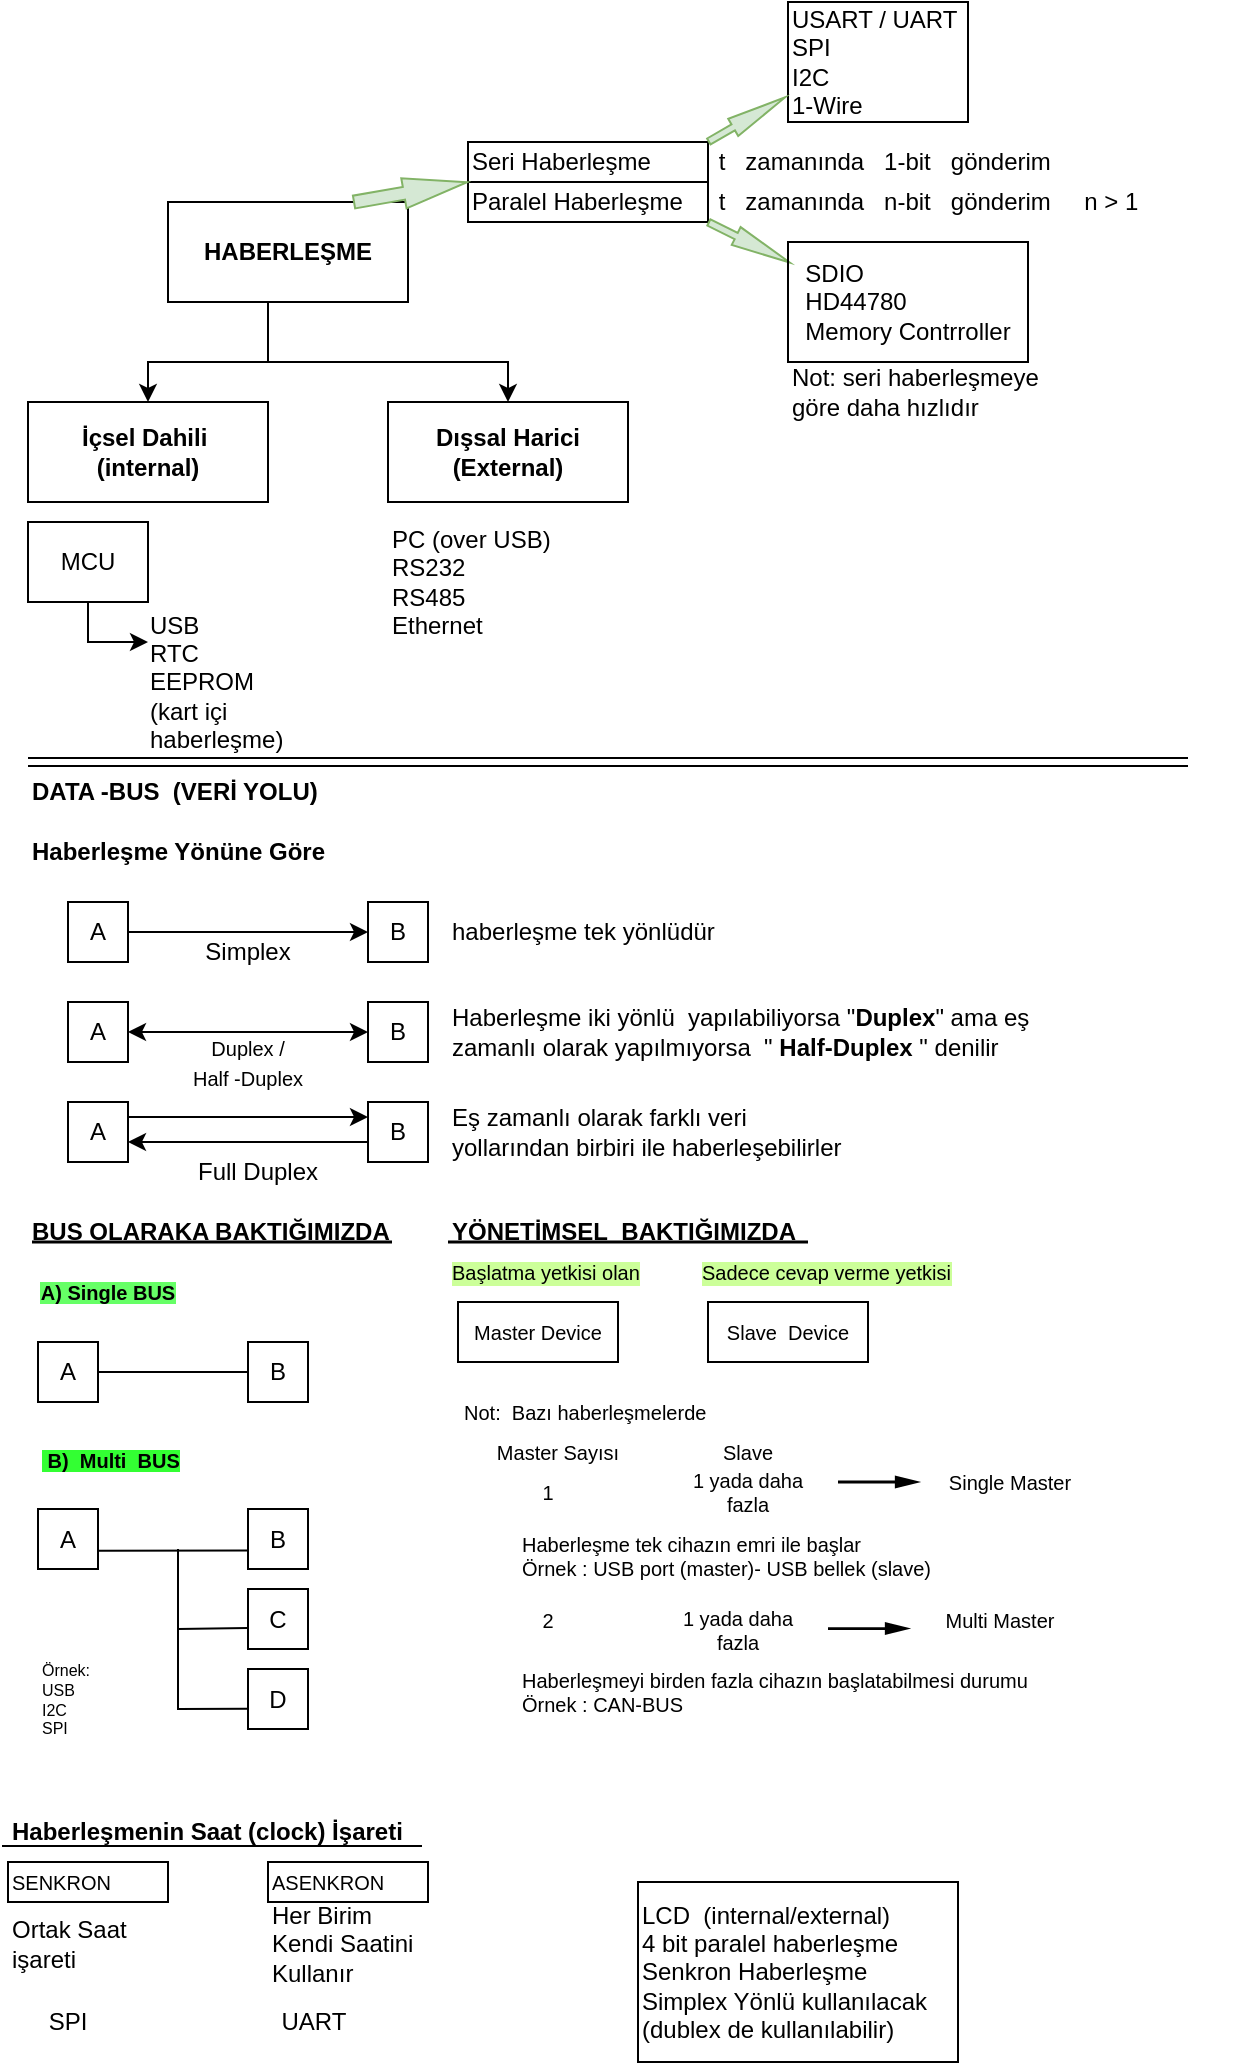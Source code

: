 <mxfile version="17.4.2" type="device"><diagram id="YUellly87HJY7XcaUQG3" name="Sayfa -1"><mxGraphModel dx="1102" dy="888" grid="1" gridSize="10" guides="1" tooltips="1" connect="1" arrows="1" fold="1" page="1" pageScale="1" pageWidth="827" pageHeight="1169" math="0" shadow="0"><root><mxCell id="0"/><mxCell id="1" parent="0"/><mxCell id="zb79lUO9mcv1zYdpxKxS-4" style="edgeStyle=orthogonalEdgeStyle;rounded=0;orthogonalLoop=1;jettySize=auto;html=1;" parent="1" source="zb79lUO9mcv1zYdpxKxS-3" target="zb79lUO9mcv1zYdpxKxS-5" edge="1"><mxGeometry relative="1" as="geometry"><mxPoint x="80" y="220" as="targetPoint"/><Array as="points"><mxPoint x="140" y="190"/><mxPoint x="80" y="190"/></Array></mxGeometry></mxCell><mxCell id="zb79lUO9mcv1zYdpxKxS-10" style="edgeStyle=orthogonalEdgeStyle;rounded=0;orthogonalLoop=1;jettySize=auto;html=1;entryX=0.5;entryY=1;entryDx=0;entryDy=0;" parent="1" source="zb79lUO9mcv1zYdpxKxS-3" target="zb79lUO9mcv1zYdpxKxS-7" edge="1"><mxGeometry relative="1" as="geometry"><mxPoint x="320" y="220.0" as="targetPoint"/><Array as="points"><mxPoint x="140" y="190"/><mxPoint x="260" y="190"/></Array></mxGeometry></mxCell><mxCell id="zb79lUO9mcv1zYdpxKxS-3" value="&lt;b&gt;HABERLEŞME&lt;/b&gt;" style="rounded=0;whiteSpace=wrap;html=1;fillColor=none;" parent="1" vertex="1"><mxGeometry x="90" y="110" width="120" height="50" as="geometry"/></mxCell><mxCell id="zb79lUO9mcv1zYdpxKxS-5" value="&lt;b&gt;İçsel Dahili&amp;nbsp;&lt;br&gt;(internal)&lt;/b&gt;" style="rounded=0;whiteSpace=wrap;html=1;fillColor=none;" parent="1" vertex="1"><mxGeometry x="20" y="210" width="120" height="50" as="geometry"/></mxCell><mxCell id="zb79lUO9mcv1zYdpxKxS-7" value="&lt;b&gt;Dışsal Harici&lt;br&gt;(External)&lt;/b&gt;" style="rounded=0;whiteSpace=wrap;html=1;fillColor=none;direction=west;" parent="1" vertex="1"><mxGeometry x="200" y="210" width="120" height="50" as="geometry"/></mxCell><mxCell id="zb79lUO9mcv1zYdpxKxS-15" style="edgeStyle=orthogonalEdgeStyle;rounded=0;orthogonalLoop=1;jettySize=auto;html=1;" parent="1" source="zb79lUO9mcv1zYdpxKxS-12" edge="1"><mxGeometry relative="1" as="geometry"><mxPoint x="80" y="330" as="targetPoint"/><Array as="points"><mxPoint x="50" y="330"/><mxPoint x="80" y="330"/></Array></mxGeometry></mxCell><mxCell id="zb79lUO9mcv1zYdpxKxS-12" value="MCU" style="rounded=0;whiteSpace=wrap;html=1;fillColor=none;" parent="1" vertex="1"><mxGeometry x="20" y="270" width="60" height="40" as="geometry"/></mxCell><mxCell id="zb79lUO9mcv1zYdpxKxS-17" value="&lt;div style=&quot;text-align: left&quot;&gt;&lt;span&gt;USB&lt;/span&gt;&lt;/div&gt;&lt;div style=&quot;text-align: left&quot;&gt;&lt;span&gt;RTC&lt;/span&gt;&lt;/div&gt;&lt;div style=&quot;text-align: left&quot;&gt;&lt;span&gt;EEPROM&lt;br&gt;(kart içi haberleşme)&lt;/span&gt;&lt;/div&gt;" style="text;html=1;strokeColor=none;fillColor=none;align=center;verticalAlign=middle;whiteSpace=wrap;rounded=0;" parent="1" vertex="1"><mxGeometry x="80" y="300" width="80" height="100" as="geometry"/></mxCell><mxCell id="zb79lUO9mcv1zYdpxKxS-19" value="PC (over USB)&lt;br&gt;RS232&lt;br&gt;RS485&lt;br&gt;Ethernet&lt;br&gt;" style="text;html=1;strokeColor=none;fillColor=none;align=left;verticalAlign=middle;whiteSpace=wrap;rounded=0;" parent="1" vertex="1"><mxGeometry x="200" y="250" width="90" height="100" as="geometry"/></mxCell><mxCell id="zb79lUO9mcv1zYdpxKxS-20" value="&lt;b&gt;Haberleşme Yönüne Göre&lt;/b&gt;" style="text;html=1;strokeColor=none;fillColor=none;align=left;verticalAlign=middle;whiteSpace=wrap;rounded=0;" parent="1" vertex="1"><mxGeometry x="20" y="420" width="180" height="30" as="geometry"/></mxCell><mxCell id="zb79lUO9mcv1zYdpxKxS-21" value="" style="shape=link;html=1;rounded=0;" parent="1" edge="1"><mxGeometry width="100" relative="1" as="geometry"><mxPoint x="20" y="390" as="sourcePoint"/><mxPoint x="600" y="390" as="targetPoint"/></mxGeometry></mxCell><mxCell id="zb79lUO9mcv1zYdpxKxS-23" value="Seri Haberleşme" style="rounded=0;whiteSpace=wrap;html=1;fillColor=none;align=left;" parent="1" vertex="1"><mxGeometry x="240" y="80" width="120" height="20" as="geometry"/></mxCell><mxCell id="zb79lUO9mcv1zYdpxKxS-24" value="Paralel Haberleşme" style="rounded=0;whiteSpace=wrap;html=1;fillColor=none;align=left;" parent="1" vertex="1"><mxGeometry x="240" y="100" width="120" height="20" as="geometry"/></mxCell><mxCell id="zb79lUO9mcv1zYdpxKxS-25" value="" style="shape=flexArrow;endArrow=classic;html=1;rounded=0;fillColor=#d5e8d4;strokeColor=#82b366;width=6.471;endSize=10.344;endWidth=7.803;exitX=0.771;exitY=0.002;exitDx=0;exitDy=0;exitPerimeter=0;" parent="1" source="zb79lUO9mcv1zYdpxKxS-3" edge="1"><mxGeometry width="50" height="50" relative="1" as="geometry"><mxPoint x="180" y="110" as="sourcePoint"/><mxPoint x="240" y="100" as="targetPoint"/><Array as="points"/></mxGeometry></mxCell><mxCell id="zb79lUO9mcv1zYdpxKxS-26" value="&amp;nbsp;t&amp;nbsp; &amp;nbsp;zamanında&amp;nbsp; &amp;nbsp;1-bit&amp;nbsp; &amp;nbsp;gönderim" style="text;html=1;strokeColor=none;fillColor=none;align=left;verticalAlign=middle;whiteSpace=wrap;rounded=0;" parent="1" vertex="1"><mxGeometry x="360" y="80" width="180" height="20" as="geometry"/></mxCell><mxCell id="zb79lUO9mcv1zYdpxKxS-27" value="&amp;nbsp;t&amp;nbsp; &amp;nbsp;zamanında&amp;nbsp; &amp;nbsp;n-bit&amp;nbsp; &amp;nbsp;gönderim&amp;nbsp; &amp;nbsp; &amp;nbsp;n &amp;gt; 1&amp;nbsp;" style="text;html=1;strokeColor=none;fillColor=none;align=left;verticalAlign=middle;whiteSpace=wrap;rounded=0;" parent="1" vertex="1"><mxGeometry x="360" y="100" width="270" height="20" as="geometry"/></mxCell><mxCell id="zb79lUO9mcv1zYdpxKxS-29" value="&lt;span&gt;USART / UART&lt;/span&gt;&lt;br&gt;&lt;span&gt;SPI&lt;/span&gt;&lt;br&gt;&lt;span&gt;I2C&amp;nbsp;&lt;/span&gt;&lt;br&gt;&lt;span&gt;1-Wire&lt;/span&gt;" style="rounded=0;whiteSpace=wrap;html=1;fillColor=none;align=left;" parent="1" vertex="1"><mxGeometry x="400" y="10" width="90" height="60" as="geometry"/></mxCell><mxCell id="zb79lUO9mcv1zYdpxKxS-31" value="" style="shape=flexArrow;endArrow=classic;html=1;rounded=0;fillColor=#d5e8d4;strokeColor=#82b366;endWidth=5.488;endSize=9.633;width=3.462;entryX=-0.012;entryY=0.791;entryDx=0;entryDy=0;entryPerimeter=0;exitX=0;exitY=0;exitDx=0;exitDy=0;" parent="1" source="zb79lUO9mcv1zYdpxKxS-26" target="zb79lUO9mcv1zYdpxKxS-29" edge="1"><mxGeometry width="50" height="50" relative="1" as="geometry"><mxPoint x="303" y="75" as="sourcePoint"/><mxPoint x="363" y="60" as="targetPoint"/><Array as="points"/></mxGeometry></mxCell><mxCell id="zb79lUO9mcv1zYdpxKxS-32" value="" style="shape=flexArrow;endArrow=classic;html=1;rounded=0;fillColor=#d5e8d4;strokeColor=#82b366;endWidth=5.488;endSize=9.633;width=3.462;exitX=0;exitY=1;exitDx=0;exitDy=0;entryX=0.011;entryY=0.175;entryDx=0;entryDy=0;entryPerimeter=0;" parent="1" source="zb79lUO9mcv1zYdpxKxS-27" target="zb79lUO9mcv1zYdpxKxS-33" edge="1"><mxGeometry width="50" height="50" relative="1" as="geometry"><mxPoint x="360.0" y="120" as="sourcePoint"/><mxPoint x="410" y="150" as="targetPoint"/><Array as="points"/></mxGeometry></mxCell><mxCell id="zb79lUO9mcv1zYdpxKxS-33" value="&lt;div style=&quot;text-align: left&quot;&gt;&lt;span&gt;SDIO&lt;/span&gt;&lt;/div&gt;&lt;div style=&quot;text-align: left&quot;&gt;&lt;span&gt;HD44780&lt;/span&gt;&lt;/div&gt;&lt;div style=&quot;text-align: left&quot;&gt;&lt;span&gt;Memory Contrroller&lt;/span&gt;&lt;/div&gt;" style="rounded=0;whiteSpace=wrap;html=1;fillColor=none;" parent="1" vertex="1"><mxGeometry x="400" y="130" width="120" height="60" as="geometry"/></mxCell><mxCell id="zb79lUO9mcv1zYdpxKxS-38" style="edgeStyle=orthogonalEdgeStyle;rounded=0;orthogonalLoop=1;jettySize=auto;html=1;entryX=0;entryY=0.5;entryDx=0;entryDy=0;fillColor=default;" parent="1" source="zb79lUO9mcv1zYdpxKxS-36" target="zb79lUO9mcv1zYdpxKxS-37" edge="1"><mxGeometry relative="1" as="geometry"/></mxCell><mxCell id="zb79lUO9mcv1zYdpxKxS-36" value="A" style="rounded=0;whiteSpace=wrap;html=1;fillColor=none;" parent="1" vertex="1"><mxGeometry x="40" y="460" width="30" height="30" as="geometry"/></mxCell><mxCell id="zb79lUO9mcv1zYdpxKxS-37" value="B" style="rounded=0;whiteSpace=wrap;html=1;fillColor=none;" parent="1" vertex="1"><mxGeometry x="190" y="460" width="30" height="30" as="geometry"/></mxCell><mxCell id="zb79lUO9mcv1zYdpxKxS-40" value="A" style="rounded=0;whiteSpace=wrap;html=1;fillColor=none;" parent="1" vertex="1"><mxGeometry x="40" y="510" width="30" height="30" as="geometry"/></mxCell><mxCell id="zb79lUO9mcv1zYdpxKxS-41" value="B" style="rounded=0;whiteSpace=wrap;html=1;fillColor=none;" parent="1" vertex="1"><mxGeometry x="190" y="510" width="30" height="30" as="geometry"/></mxCell><mxCell id="zb79lUO9mcv1zYdpxKxS-42" value="" style="endArrow=classic;startArrow=classic;html=1;rounded=0;fillColor=default;exitX=1;exitY=0.5;exitDx=0;exitDy=0;entryX=0;entryY=0.5;entryDx=0;entryDy=0;" parent="1" source="zb79lUO9mcv1zYdpxKxS-40" target="zb79lUO9mcv1zYdpxKxS-41" edge="1"><mxGeometry width="50" height="50" relative="1" as="geometry"><mxPoint x="130" y="490" as="sourcePoint"/><mxPoint x="180" y="440" as="targetPoint"/></mxGeometry></mxCell><mxCell id="zb79lUO9mcv1zYdpxKxS-44" value="A" style="rounded=0;whiteSpace=wrap;html=1;fillColor=none;" parent="1" vertex="1"><mxGeometry x="40" y="560" width="30" height="30" as="geometry"/></mxCell><mxCell id="zb79lUO9mcv1zYdpxKxS-45" value="B" style="rounded=0;whiteSpace=wrap;html=1;fillColor=none;" parent="1" vertex="1"><mxGeometry x="190" y="560" width="30" height="30" as="geometry"/></mxCell><mxCell id="zb79lUO9mcv1zYdpxKxS-46" value="" style="endArrow=classic;html=1;rounded=0;fillColor=default;exitX=1;exitY=0.25;exitDx=0;exitDy=0;entryX=0;entryY=0.25;entryDx=0;entryDy=0;" parent="1" source="zb79lUO9mcv1zYdpxKxS-44" target="zb79lUO9mcv1zYdpxKxS-45" edge="1"><mxGeometry width="50" height="50" relative="1" as="geometry"><mxPoint x="120" y="560" as="sourcePoint"/><mxPoint x="170" y="510" as="targetPoint"/></mxGeometry></mxCell><mxCell id="zb79lUO9mcv1zYdpxKxS-47" value="" style="endArrow=classic;html=1;rounded=0;fillColor=default;exitX=0;exitY=0.667;exitDx=0;exitDy=0;exitPerimeter=0;" parent="1" source="zb79lUO9mcv1zYdpxKxS-45" edge="1"><mxGeometry width="50" height="50" relative="1" as="geometry"><mxPoint x="120" y="560" as="sourcePoint"/><mxPoint x="70" y="580" as="targetPoint"/></mxGeometry></mxCell><mxCell id="zb79lUO9mcv1zYdpxKxS-48" value="Simplex" style="text;html=1;strokeColor=none;fillColor=none;align=center;verticalAlign=middle;whiteSpace=wrap;rounded=0;" parent="1" vertex="1"><mxGeometry x="100" y="470" width="60" height="30" as="geometry"/></mxCell><mxCell id="zb79lUO9mcv1zYdpxKxS-49" value="&lt;font style=&quot;font-size: 10px&quot;&gt;Duplex /&lt;br&gt;Half -Duplex&lt;/font&gt;" style="text;html=1;strokeColor=none;fillColor=none;align=center;verticalAlign=middle;whiteSpace=wrap;rounded=0;" parent="1" vertex="1"><mxGeometry x="90" y="525" width="80" height="30" as="geometry"/></mxCell><mxCell id="zb79lUO9mcv1zYdpxKxS-50" value="Full Duplex" style="text;html=1;strokeColor=none;fillColor=none;align=center;verticalAlign=middle;whiteSpace=wrap;rounded=0;" parent="1" vertex="1"><mxGeometry x="100" y="580" width="70" height="30" as="geometry"/></mxCell><mxCell id="zb79lUO9mcv1zYdpxKxS-51" value="Not: seri haberleşmeye göre daha hızlıdır" style="text;html=1;strokeColor=none;fillColor=none;align=left;verticalAlign=middle;whiteSpace=wrap;rounded=0;" parent="1" vertex="1"><mxGeometry x="400" y="190" width="130" height="30" as="geometry"/></mxCell><mxCell id="zb79lUO9mcv1zYdpxKxS-52" value="Eş zamanlı olarak farklı veri yollarından birbiri ile haberleşebilirler" style="text;html=1;strokeColor=none;fillColor=none;align=left;verticalAlign=middle;whiteSpace=wrap;rounded=0;" parent="1" vertex="1"><mxGeometry x="230" y="560" width="200" height="30" as="geometry"/></mxCell><mxCell id="zb79lUO9mcv1zYdpxKxS-53" value="&lt;b&gt;DATA -BUS&amp;nbsp; (VERİ YOLU)&lt;/b&gt;" style="text;html=1;strokeColor=none;fillColor=none;align=left;verticalAlign=middle;whiteSpace=wrap;rounded=0;" parent="1" vertex="1"><mxGeometry x="20" y="390" width="180" height="30" as="geometry"/></mxCell><mxCell id="zb79lUO9mcv1zYdpxKxS-54" value="Haberleşme iki yönlü&amp;nbsp; yapılabiliyorsa &quot;&lt;b&gt;Duplex&lt;/b&gt;&quot; ama eş zamanlı olarak yapılmıyorsa&amp;nbsp; &quot; &lt;b&gt;Half-Duplex&lt;/b&gt; &quot; denilir" style="text;html=1;strokeColor=none;fillColor=none;align=left;verticalAlign=middle;whiteSpace=wrap;rounded=0;" parent="1" vertex="1"><mxGeometry x="230" y="510" width="300" height="30" as="geometry"/></mxCell><mxCell id="zb79lUO9mcv1zYdpxKxS-55" value="haberleşme tek yönlüdür" style="text;html=1;strokeColor=none;fillColor=none;align=left;verticalAlign=middle;whiteSpace=wrap;rounded=0;" parent="1" vertex="1"><mxGeometry x="230" y="460" width="200" height="30" as="geometry"/></mxCell><mxCell id="zb79lUO9mcv1zYdpxKxS-56" value="&lt;b&gt;BUS OLARAKA BAKTIĞIMIZDA&lt;/b&gt;" style="text;html=1;strokeColor=none;fillColor=none;align=left;verticalAlign=middle;whiteSpace=wrap;rounded=0;" parent="1" vertex="1"><mxGeometry x="20" y="610" width="190" height="30" as="geometry"/></mxCell><mxCell id="zb79lUO9mcv1zYdpxKxS-58" value="" style="shape=link;html=1;rounded=0;fontSize=10;fillColor=default;width=-0.435;" parent="1" edge="1"><mxGeometry width="100" relative="1" as="geometry"><mxPoint x="22" y="630" as="sourcePoint"/><mxPoint x="202" y="630" as="targetPoint"/><Array as="points"><mxPoint x="112" y="630"/></Array></mxGeometry></mxCell><mxCell id="zb79lUO9mcv1zYdpxKxS-59" value="&lt;b style=&quot;background-color: rgb(102 , 255 , 102)&quot;&gt;A) Single BUS&lt;/b&gt;" style="text;html=1;strokeColor=none;fillColor=none;align=center;verticalAlign=middle;whiteSpace=wrap;rounded=0;fontSize=10;" parent="1" vertex="1"><mxGeometry x="20" y="640" width="80" height="30" as="geometry"/></mxCell><mxCell id="zb79lUO9mcv1zYdpxKxS-60" value="&lt;b style=&quot;background-color: rgb(51 , 255 , 51)&quot;&gt;&amp;nbsp;B)&amp;nbsp; Multi&amp;nbsp; BUS&lt;/b&gt;" style="text;html=1;strokeColor=none;fillColor=none;align=left;verticalAlign=middle;whiteSpace=wrap;rounded=0;fontSize=10;" parent="1" vertex="1"><mxGeometry x="25" y="723.5" width="85" height="30" as="geometry"/></mxCell><mxCell id="zb79lUO9mcv1zYdpxKxS-63" value="A" style="rounded=0;whiteSpace=wrap;html=1;fillColor=none;" parent="1" vertex="1"><mxGeometry x="25" y="680" width="30" height="30" as="geometry"/></mxCell><mxCell id="zb79lUO9mcv1zYdpxKxS-64" value="B" style="rounded=0;whiteSpace=wrap;html=1;fillColor=none;" parent="1" vertex="1"><mxGeometry x="130" y="680" width="30" height="30" as="geometry"/></mxCell><mxCell id="zb79lUO9mcv1zYdpxKxS-65" value="" style="endArrow=none;html=1;rounded=0;fontSize=10;fillColor=default;exitX=1;exitY=0.5;exitDx=0;exitDy=0;entryX=0;entryY=0.5;entryDx=0;entryDy=0;" parent="1" source="zb79lUO9mcv1zYdpxKxS-63" target="zb79lUO9mcv1zYdpxKxS-64" edge="1"><mxGeometry width="50" height="50" relative="1" as="geometry"><mxPoint x="180" y="750" as="sourcePoint"/><mxPoint x="110" y="695" as="targetPoint"/></mxGeometry></mxCell><mxCell id="zb79lUO9mcv1zYdpxKxS-71" value="A" style="rounded=0;whiteSpace=wrap;html=1;fillColor=none;" parent="1" vertex="1"><mxGeometry x="25" y="763.5" width="30" height="30" as="geometry"/></mxCell><mxCell id="zb79lUO9mcv1zYdpxKxS-72" value="B" style="rounded=0;whiteSpace=wrap;html=1;fillColor=none;" parent="1" vertex="1"><mxGeometry x="130" y="763.5" width="30" height="30" as="geometry"/></mxCell><mxCell id="zb79lUO9mcv1zYdpxKxS-75" value="C" style="rounded=0;whiteSpace=wrap;html=1;fillColor=none;" parent="1" vertex="1"><mxGeometry x="130" y="803.5" width="30" height="30" as="geometry"/></mxCell><mxCell id="zb79lUO9mcv1zYdpxKxS-81" value="D" style="rounded=0;whiteSpace=wrap;html=1;fillColor=none;" parent="1" vertex="1"><mxGeometry x="130" y="843.5" width="30" height="30" as="geometry"/></mxCell><mxCell id="zb79lUO9mcv1zYdpxKxS-84" value="" style="endArrow=none;html=1;rounded=0;fontSize=10;fillColor=default;entryX=-0.012;entryY=0.661;entryDx=0;entryDy=0;entryPerimeter=0;" parent="1" target="zb79lUO9mcv1zYdpxKxS-81" edge="1"><mxGeometry width="50" height="50" relative="1" as="geometry"><mxPoint x="95" y="783.5" as="sourcePoint"/><mxPoint x="95" y="883.5" as="targetPoint"/><Array as="points"><mxPoint x="95" y="863.5"/></Array></mxGeometry></mxCell><mxCell id="zb79lUO9mcv1zYdpxKxS-85" value="" style="endArrow=none;html=1;rounded=0;fontSize=10;fillColor=default;entryX=-0.008;entryY=0.649;entryDx=0;entryDy=0;entryPerimeter=0;" parent="1" target="zb79lUO9mcv1zYdpxKxS-75" edge="1"><mxGeometry width="50" height="50" relative="1" as="geometry"><mxPoint x="95" y="823.5" as="sourcePoint"/><mxPoint x="155" y="823.5" as="targetPoint"/></mxGeometry></mxCell><mxCell id="zb79lUO9mcv1zYdpxKxS-86" value="" style="endArrow=none;html=1;rounded=0;fontSize=10;fillColor=default;entryX=-0.009;entryY=0.693;entryDx=0;entryDy=0;entryPerimeter=0;exitX=1.005;exitY=0.696;exitDx=0;exitDy=0;exitPerimeter=0;" parent="1" source="zb79lUO9mcv1zYdpxKxS-71" target="zb79lUO9mcv1zYdpxKxS-72" edge="1"><mxGeometry width="50" height="50" relative="1" as="geometry"><mxPoint x="95" y="784.5" as="sourcePoint"/><mxPoint x="155" y="823.5" as="targetPoint"/></mxGeometry></mxCell><mxCell id="zb79lUO9mcv1zYdpxKxS-87" value="&lt;div style=&quot;&quot;&gt;&lt;span style=&quot;font-size: 8px&quot;&gt;Örnek:&lt;/span&gt;&lt;/div&gt;&lt;font style=&quot;font-size: 8px&quot;&gt;&lt;div style=&quot;&quot;&gt;&lt;span&gt;USB&lt;/span&gt;&lt;/div&gt;&lt;div style=&quot;&quot;&gt;&lt;span&gt;I2C&lt;/span&gt;&lt;/div&gt;&lt;div style=&quot;&quot;&gt;&lt;span&gt;SPI&lt;/span&gt;&lt;/div&gt;&lt;/font&gt;" style="text;html=1;strokeColor=none;fillColor=none;align=left;verticalAlign=middle;whiteSpace=wrap;rounded=0;fontSize=10;" parent="1" vertex="1"><mxGeometry x="25" y="837.5" width="30" height="40" as="geometry"/></mxCell><mxCell id="zb79lUO9mcv1zYdpxKxS-88" value="&lt;b&gt;YÖNETİMSEL&amp;nbsp; BAKTIĞIMIZDA&lt;/b&gt;" style="text;html=1;strokeColor=none;fillColor=none;align=left;verticalAlign=middle;whiteSpace=wrap;rounded=0;" parent="1" vertex="1"><mxGeometry x="230" y="610" width="190" height="30" as="geometry"/></mxCell><mxCell id="zb79lUO9mcv1zYdpxKxS-89" value="" style="shape=link;html=1;rounded=0;fontSize=10;fillColor=default;width=-0.435;" parent="1" edge="1"><mxGeometry width="100" relative="1" as="geometry"><mxPoint x="230" y="630" as="sourcePoint"/><mxPoint x="410" y="630" as="targetPoint"/><Array as="points"/></mxGeometry></mxCell><mxCell id="zb79lUO9mcv1zYdpxKxS-90" value="&lt;font style=&quot;font-size: 10px&quot;&gt;Başlatma yetkisi olan&lt;/font&gt;" style="text;html=1;strokeColor=none;fillColor=none;align=left;verticalAlign=middle;whiteSpace=wrap;rounded=0;fontSize=8;labelBackgroundColor=#CCFF99;" parent="1" vertex="1"><mxGeometry x="230" y="630" width="100" height="30" as="geometry"/></mxCell><mxCell id="zb79lUO9mcv1zYdpxKxS-92" value="&lt;span&gt;Master Device&lt;/span&gt;" style="rounded=0;whiteSpace=wrap;html=1;labelBackgroundColor=none;fontSize=10;fillColor=none;" parent="1" vertex="1"><mxGeometry x="235" y="660" width="80" height="30" as="geometry"/></mxCell><mxCell id="zb79lUO9mcv1zYdpxKxS-94" value="&lt;font style=&quot;font-size: 10px&quot;&gt;Sadece cevap verme yetkisi&lt;/font&gt;" style="text;html=1;strokeColor=none;fillColor=none;align=left;verticalAlign=middle;whiteSpace=wrap;rounded=0;fontSize=8;labelBackgroundColor=#CCFF99;" parent="1" vertex="1"><mxGeometry x="355" y="630" width="130" height="30" as="geometry"/></mxCell><mxCell id="zb79lUO9mcv1zYdpxKxS-95" value="&lt;span&gt;Slave&amp;nbsp; Device&lt;/span&gt;" style="rounded=0;whiteSpace=wrap;html=1;labelBackgroundColor=none;fontSize=10;fillColor=none;" parent="1" vertex="1"><mxGeometry x="360" y="660" width="80" height="30" as="geometry"/></mxCell><mxCell id="zb79lUO9mcv1zYdpxKxS-96" value="Not:&amp;nbsp; Bazı haberleşmelerde&amp;nbsp;" style="text;html=1;strokeColor=none;fillColor=none;align=center;verticalAlign=middle;whiteSpace=wrap;rounded=0;labelBackgroundColor=none;fontSize=10;" parent="1" vertex="1"><mxGeometry x="235" y="700" width="130" height="30" as="geometry"/></mxCell><mxCell id="zb79lUO9mcv1zYdpxKxS-97" value="Master Sayısı" style="text;html=1;strokeColor=none;fillColor=none;align=center;verticalAlign=middle;whiteSpace=wrap;rounded=0;labelBackgroundColor=none;fontSize=10;" parent="1" vertex="1"><mxGeometry x="250" y="720" width="70" height="30" as="geometry"/></mxCell><mxCell id="zb79lUO9mcv1zYdpxKxS-98" value="Slave" style="text;html=1;strokeColor=none;fillColor=none;align=center;verticalAlign=middle;whiteSpace=wrap;rounded=0;labelBackgroundColor=none;fontSize=10;" parent="1" vertex="1"><mxGeometry x="345" y="720" width="70" height="30" as="geometry"/></mxCell><mxCell id="zb79lUO9mcv1zYdpxKxS-99" value="1" style="text;html=1;strokeColor=none;fillColor=none;align=center;verticalAlign=middle;whiteSpace=wrap;rounded=0;labelBackgroundColor=none;fontSize=10;" parent="1" vertex="1"><mxGeometry x="250" y="740" width="60" height="30" as="geometry"/></mxCell><mxCell id="zb79lUO9mcv1zYdpxKxS-100" value="1 yada daha fazla" style="text;html=1;strokeColor=none;fillColor=none;align=center;verticalAlign=middle;whiteSpace=wrap;rounded=0;labelBackgroundColor=none;fontSize=10;" parent="1" vertex="1"><mxGeometry x="350" y="740" width="60" height="30" as="geometry"/></mxCell><mxCell id="zb79lUO9mcv1zYdpxKxS-101" value="" style="shape=flexArrow;endArrow=classic;html=1;rounded=0;fontSize=10;fillColor=#000000;endWidth=3.772;endSize=3.192;width=0.385;" parent="1" edge="1"><mxGeometry width="50" height="50" relative="1" as="geometry"><mxPoint x="425" y="750" as="sourcePoint"/><mxPoint x="465" y="750" as="targetPoint"/></mxGeometry></mxCell><mxCell id="zb79lUO9mcv1zYdpxKxS-102" value="Single Master" style="text;html=1;strokeColor=none;fillColor=none;align=center;verticalAlign=middle;whiteSpace=wrap;rounded=0;labelBackgroundColor=none;fontSize=10;" parent="1" vertex="1"><mxGeometry x="471" y="735" width="80" height="30" as="geometry"/></mxCell><mxCell id="zb79lUO9mcv1zYdpxKxS-103" value="2" style="text;html=1;strokeColor=none;fillColor=none;align=center;verticalAlign=middle;whiteSpace=wrap;rounded=0;labelBackgroundColor=none;fontSize=10;" parent="1" vertex="1"><mxGeometry x="250" y="803.5" width="60" height="30" as="geometry"/></mxCell><mxCell id="zb79lUO9mcv1zYdpxKxS-104" value="1 yada daha fazla" style="text;html=1;strokeColor=none;fillColor=none;align=center;verticalAlign=middle;whiteSpace=wrap;rounded=0;labelBackgroundColor=none;fontSize=10;" parent="1" vertex="1"><mxGeometry x="345" y="808.5" width="60" height="30" as="geometry"/></mxCell><mxCell id="zb79lUO9mcv1zYdpxKxS-105" value="" style="shape=flexArrow;endArrow=classic;html=1;rounded=0;fontSize=10;fillColor=#000000;endWidth=3.772;endSize=3.192;width=0.385;" parent="1" edge="1"><mxGeometry width="50" height="50" relative="1" as="geometry"><mxPoint x="420" y="823.26" as="sourcePoint"/><mxPoint x="460" y="823.26" as="targetPoint"/></mxGeometry></mxCell><mxCell id="zb79lUO9mcv1zYdpxKxS-106" value="Multi Master" style="text;html=1;strokeColor=none;fillColor=none;align=center;verticalAlign=middle;whiteSpace=wrap;rounded=0;labelBackgroundColor=none;fontSize=10;" parent="1" vertex="1"><mxGeometry x="466" y="803.5" width="80" height="30" as="geometry"/></mxCell><mxCell id="zb79lUO9mcv1zYdpxKxS-107" value="Haberleşmeyi birden fazla cihazın başlatabilmesi durumu&lt;br&gt;Örnek : CAN-BUS" style="text;html=1;strokeColor=none;fillColor=none;align=left;verticalAlign=middle;whiteSpace=wrap;rounded=0;labelBackgroundColor=none;fontSize=10;" parent="1" vertex="1"><mxGeometry x="265" y="838.5" width="262" height="33" as="geometry"/></mxCell><mxCell id="zb79lUO9mcv1zYdpxKxS-108" value="Haberleşme tek cihazın emri ile başlar&lt;br&gt;Örnek : USB port (master)- USB bellek (slave)" style="text;html=1;strokeColor=none;fillColor=none;align=left;verticalAlign=middle;whiteSpace=wrap;rounded=0;labelBackgroundColor=none;fontSize=10;" parent="1" vertex="1"><mxGeometry x="265" y="770.5" width="220" height="33" as="geometry"/></mxCell><mxCell id="zb79lUO9mcv1zYdpxKxS-112" value="&lt;b&gt;Haberleşmenin Saat (clock) İşareti&lt;/b&gt;" style="text;html=1;strokeColor=none;fillColor=none;align=left;verticalAlign=middle;whiteSpace=wrap;rounded=0;" parent="1" vertex="1"><mxGeometry x="10" y="910" width="210" height="30" as="geometry"/></mxCell><mxCell id="zb79lUO9mcv1zYdpxKxS-113" value="" style="endArrow=none;html=1;rounded=0;fontSize=10;fillColor=#000000;exitX=0;exitY=1;exitDx=0;exitDy=0;entryX=1;entryY=1;entryDx=0;entryDy=0;" parent="1" edge="1"><mxGeometry width="50" height="50" relative="1" as="geometry"><mxPoint x="7.0" y="932" as="sourcePoint"/><mxPoint x="217.0" y="932" as="targetPoint"/></mxGeometry></mxCell><mxCell id="zb79lUO9mcv1zYdpxKxS-114" value="&lt;p style=&quot;text-align: justify ; line-height: 1.2&quot;&gt;SENKRON&lt;/p&gt;" style="rounded=0;whiteSpace=wrap;html=1;labelBackgroundColor=none;fontSize=10;fillColor=none;align=left;" parent="1" vertex="1"><mxGeometry x="10" y="940" width="80" height="20" as="geometry"/></mxCell><mxCell id="zb79lUO9mcv1zYdpxKxS-115" value="ASENKRON" style="rounded=0;whiteSpace=wrap;html=1;labelBackgroundColor=none;fontSize=10;fillColor=none;align=left;" parent="1" vertex="1"><mxGeometry x="140" y="940" width="80" height="20" as="geometry"/></mxCell><mxCell id="zb79lUO9mcv1zYdpxKxS-116" value="Ortak Saat işareti" style="text;html=1;strokeColor=none;fillColor=none;align=left;verticalAlign=middle;whiteSpace=wrap;rounded=0;" parent="1" vertex="1"><mxGeometry x="10" y="961" width="81" height="40" as="geometry"/></mxCell><mxCell id="zb79lUO9mcv1zYdpxKxS-117" value="Her Birim Kendi Saatini Kullanır" style="text;html=1;strokeColor=none;fillColor=none;align=left;verticalAlign=middle;whiteSpace=wrap;rounded=0;" parent="1" vertex="1"><mxGeometry x="140" y="961" width="80" height="40" as="geometry"/></mxCell><mxCell id="zb79lUO9mcv1zYdpxKxS-119" value="SPI" style="text;html=1;strokeColor=none;fillColor=none;align=center;verticalAlign=middle;whiteSpace=wrap;rounded=0;" parent="1" vertex="1"><mxGeometry x="20" y="1010" width="40" height="20" as="geometry"/></mxCell><mxCell id="zb79lUO9mcv1zYdpxKxS-120" value="UART" style="text;html=1;strokeColor=none;fillColor=none;align=center;verticalAlign=middle;whiteSpace=wrap;rounded=0;" parent="1" vertex="1"><mxGeometry x="143" y="1010" width="40" height="20" as="geometry"/></mxCell><mxCell id="zb79lUO9mcv1zYdpxKxS-121" value="&lt;div&gt;&lt;span&gt;LCD&amp;nbsp; (internal/external)&lt;/span&gt;&lt;/div&gt;&lt;div&gt;&lt;span&gt;4 bit paralel haberleşme&lt;/span&gt;&lt;/div&gt;&lt;div&gt;&lt;span&gt;Senkron Haberleşme&lt;/span&gt;&lt;/div&gt;&lt;div&gt;&lt;span&gt;Simplex Yönlü kullanılacak &lt;br&gt;&lt;div&gt;&lt;span&gt;(dublex de kullanılabilir)&lt;/span&gt;&lt;/div&gt;&lt;/span&gt;&lt;/div&gt;" style="rounded=0;whiteSpace=wrap;html=1;align=left;" parent="1" vertex="1"><mxGeometry x="325" y="950" width="160" height="90" as="geometry"/></mxCell></root></mxGraphModel></diagram></mxfile>